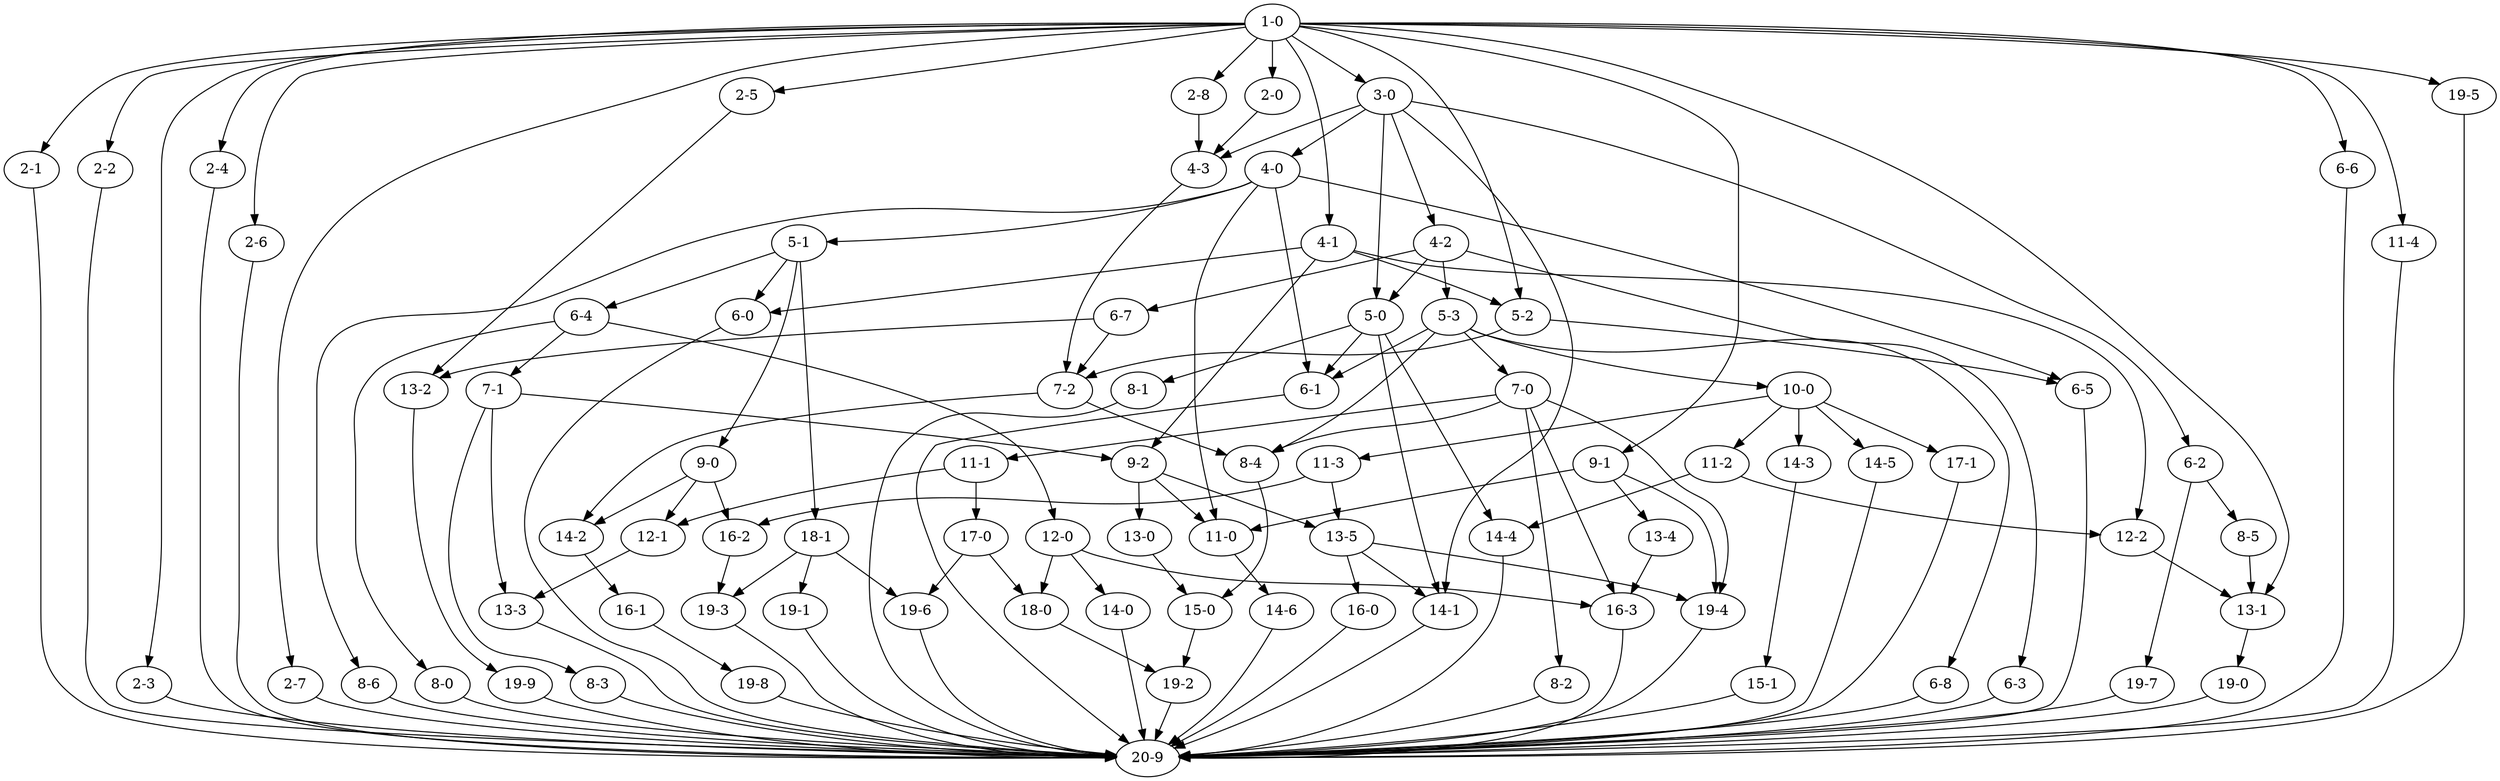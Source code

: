 digraph G {
	"1-0" -> "2-0"
	"1-0" -> "2-1"
	"1-0" -> "2-2"
	"1-0" -> "2-3"
	"1-0" -> "2-4"
	"1-0" -> "2-5"
	"1-0" -> "2-6"
	"1-0" -> "2-7"
	"1-0" -> "2-8"
	"1-0" -> "3-0"
	"1-0" -> "4-1"
	"1-0" -> "5-2"
	"1-0" -> "6-6"
	"1-0" -> "9-1"
	"1-0" -> "11-4"
	"1-0" -> "13-1"
	"1-0" -> "19-5"
	"2-0" -> "4-3"
	"2-1" -> "20-9"
	"2-2" -> "20-9"
	"2-3" -> "20-9"
	"2-4" -> "20-9"
	"2-5" -> "13-2"
	"2-6" -> "20-9"
	"2-7" -> "20-9"
	"2-8" -> "4-3"
	"3-0" -> "4-0"
	"3-0" -> "4-2"
	"3-0" -> "4-3"
	"3-0" -> "5-0"
	"3-0" -> "6-2"
	"3-0" -> "14-1"
	"4-0" -> "5-1"
	"4-0" -> "6-1"
	"4-0" -> "6-5"
	"4-0" -> "8-6"
	"4-0" -> "11-0"
	"4-1" -> "5-2"
	"4-1" -> "6-0"
	"4-1" -> "9-2"
	"4-1" -> "12-2"
	"4-2" -> "5-0"
	"4-2" -> "5-3"
	"4-2" -> "6-3"
	"4-2" -> "6-7"
	"4-3" -> "7-2"
	"5-0" -> "6-1"
	"5-0" -> "8-1"
	"5-0" -> "14-1"
	"5-0" -> "14-4"
	"5-1" -> "6-0"
	"5-1" -> "6-4"
	"5-1" -> "9-0"
	"5-1" -> "18-1"
	"5-2" -> "6-5"
	"5-2" -> "7-2"
	"5-3" -> "6-1"
	"5-3" -> "6-8"
	"5-3" -> "7-0"
	"5-3" -> "8-4"
	"5-3" -> "10-0"
	"6-0" -> "20-9"
	"6-1" -> "20-9"
	"6-2" -> "8-5"
	"6-2" -> "19-7"
	"6-3" -> "20-9"
	"6-4" -> "7-1"
	"6-4" -> "8-0"
	"6-4" -> "12-0"
	"6-5" -> "20-9"
	"6-6" -> "20-9"
	"6-7" -> "7-2"
	"6-7" -> "13-2"
	"6-8" -> "20-9"
	"7-0" -> "8-2"
	"7-0" -> "8-4"
	"7-0" -> "11-1"
	"7-0" -> "16-3"
	"7-0" -> "19-4"
	"7-1" -> "8-3"
	"7-1" -> "9-2"
	"7-1" -> "13-3"
	"7-2" -> "8-4"
	"7-2" -> "14-2"
	"8-0" -> "20-9"
	"8-1" -> "20-9"
	"8-2" -> "20-9"
	"8-3" -> "20-9"
	"8-4" -> "15-0"
	"8-5" -> "13-1"
	"8-6" -> "20-9"
	"9-0" -> "12-1"
	"9-0" -> "14-2"
	"9-0" -> "16-2"
	"9-1" -> "11-0"
	"9-1" -> "13-4"
	"9-1" -> "19-4"
	"9-2" -> "11-0"
	"9-2" -> "13-0"
	"9-2" -> "13-5"
	"10-0" -> "11-2"
	"10-0" -> "11-3"
	"10-0" -> "14-3"
	"10-0" -> "14-5"
	"10-0" -> "17-1"
	"11-0" -> "14-6"
	"11-1" -> "12-1"
	"11-1" -> "17-0"
	"11-2" -> "12-2"
	"11-2" -> "14-4"
	"11-3" -> "13-5"
	"11-3" -> "16-2"
	"11-4" -> "20-9"
	"12-0" -> "14-0"
	"12-0" -> "16-3"
	"12-0" -> "18-0"
	"12-1" -> "13-3"
	"12-2" -> "13-1"
	"13-0" -> "15-0"
	"13-1" -> "19-0"
	"13-2" -> "19-9"
	"13-3" -> "20-9"
	"13-4" -> "16-3"
	"13-5" -> "14-1"
	"13-5" -> "16-0"
	"13-5" -> "19-4"
	"14-0" -> "20-9"
	"14-1" -> "20-9"
	"14-2" -> "16-1"
	"14-3" -> "15-1"
	"14-4" -> "20-9"
	"14-5" -> "20-9"
	"14-6" -> "20-9"
	"15-0" -> "19-2"
	"15-1" -> "20-9"
	"16-0" -> "20-9"
	"16-1" -> "19-8"
	"16-2" -> "19-3"
	"16-3" -> "20-9"
	"17-0" -> "18-0"
	"17-0" -> "19-6"
	"17-1" -> "20-9"
	"18-0" -> "19-2"
	"18-1" -> "19-1"
	"18-1" -> "19-3"
	"18-1" -> "19-6"
	"19-0" -> "20-9"
	"19-1" -> "20-9"
	"19-2" -> "20-9"
	"19-3" -> "20-9"
	"19-4" -> "20-9"
	"19-5" -> "20-9"
	"19-6" -> "20-9"
	"19-7" -> "20-9"
	"19-8" -> "20-9"
	"19-9" -> "20-9"
}
